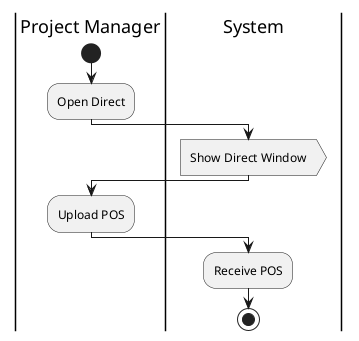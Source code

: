 @startuml
|Project Manager|
start
:Open Direct;
|System|
:Show Direct Window>
|Project Manager|
:Upload POS;
|System|
:Receive POS;
stop
@enduml